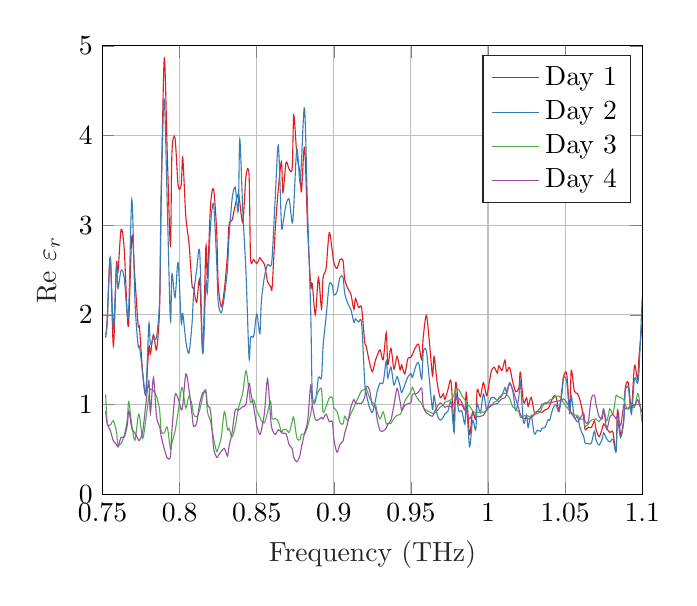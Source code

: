 % This file was created by matlab2tikz.
%
%The latest updates can be retrieved from
%  http://www.mathworks.com/matlabcentral/fileexchange/22022-matlab2tikz-matlab2tikz
%where you can also make suggestions and rate matlab2tikz.
%
\definecolor{mycolor1}{rgb}{0.894,0.102,0.11}%
\definecolor{mycolor2}{rgb}{0.216,0.494,0.722}%
\definecolor{mycolor3}{rgb}{0.302,0.686,0.29}%
\definecolor{mycolor4}{rgb}{0.596,0.306,0.639}%
\definecolor{mycolor5}{rgb}{1.0,0.498,0.0}%
\definecolor{mycolor6}{rgb}{1.0,1.0,0.2}%
\definecolor{mycolor7}{rgb}{0.651,0.337,0.157}%
\definecolor{mycolor8}{rgb}{0.969,0.506,0.749}%
%
\begin{tikzpicture}

\begin{axis}[%
xmin=0.75,
xmax=1.1,
xlabel style={font=\color{white!15!black}},
xlabel={Frequency (THz)},
ymin=0,
ymax=5,
ylabel style={font=\color{white!15!black}},
ylabel={Re $\varepsilon_r$},
axis background/.style={fill=white},
xmajorgrids,
ymajorgrids,
legend style={legend cell align=left, align=left, draw=white!15!black}
]
\addplot [smooth, color=mycolor1]
  table[row sep=crcr]{%
0.752	1.746\\
0.753	1.958\\
0.755	2.634\\
0.757	1.651\\
0.759	2.569\\
0.76	2.477\\
0.762	2.951\\
0.764	2.741\\
0.766	1.996\\
0.767	1.93\\
0.769	2.879\\
0.771	2.402\\
0.773	1.897\\
0.774	1.845\\
0.776	1.346\\
0.778	1.126\\
0.78	1.644\\
0.781	1.56\\
0.783	1.778\\
0.785	1.612\\
0.787	2.085\\
0.788	3.248\\
0.79	4.859\\
0.792	3.775\\
0.794	2.779\\
0.795	3.819\\
0.797	3.97\\
0.799	3.441\\
0.801	3.448\\
0.802	3.754\\
0.804	3.092\\
0.806	2.805\\
0.808	2.335\\
0.809	2.298\\
0.811	2.138\\
0.813	2.386\\
0.815	1.582\\
0.817	2.758\\
0.818	2.411\\
0.82	3.214\\
0.822	3.401\\
0.824	2.929\\
0.825	2.344\\
0.827	2.091\\
0.829	2.285\\
0.831	2.673\\
0.832	3.001\\
0.834	3.058\\
0.836	3.219\\
0.838	3.35\\
0.839	3.253\\
0.841	3.034\\
0.843	3.545\\
0.845	3.563\\
0.846	2.631\\
0.848	2.616\\
0.85	2.572\\
0.852	2.636\\
0.853	2.61\\
0.855	2.562\\
0.857	2.372\\
0.859	2.315\\
0.86	2.31\\
0.862	2.951\\
0.864	3.408\\
0.866	3.706\\
0.867	3.366\\
0.869	3.699\\
0.871	3.625\\
0.873	3.638\\
0.874	4.225\\
0.876	3.788\\
0.878	3.587\\
0.879	3.379\\
0.881	3.869\\
0.883	2.955\\
0.885	2.326\\
0.886	2.349\\
0.888	2.001\\
0.89	2.415\\
0.892	2.07\\
0.893	2.414\\
0.895	2.522\\
0.897	2.915\\
0.899	2.711\\
0.9	2.58\\
0.902	2.516\\
0.904	2.616\\
0.906	2.603\\
0.907	2.4\\
0.909	2.296\\
0.911	2.235\\
0.913	2.062\\
0.914	2.183\\
0.916	2.082\\
0.918	2.079\\
0.92	1.697\\
0.921	1.65\\
0.923	1.478\\
0.925	1.365\\
0.927	1.494\\
0.928	1.541\\
0.93	1.609\\
0.932	1.499\\
0.934	1.802\\
0.935	1.444\\
0.937	1.627\\
0.939	1.395\\
0.941	1.536\\
0.943	1.384\\
0.944	1.44\\
0.946	1.342\\
0.948	1.51\\
0.95	1.527\\
0.951	1.559\\
0.953	1.637\\
0.955	1.668\\
0.957	1.497\\
0.958	1.753\\
0.96	1.993\\
0.962	1.693\\
0.964	1.319\\
0.965	1.533\\
0.967	1.246\\
0.969	1.076\\
0.971	1.119\\
0.972	1.055\\
0.974	1.165\\
0.976	1.258\\
0.978	0.774\\
0.979	1.248\\
0.981	1.006\\
0.983	1.003\\
0.985	0.941\\
0.986	1.133\\
0.988	0.664\\
0.99	0.919\\
0.992	0.834\\
0.993	1.167\\
0.995	1.088\\
0.997	1.243\\
0.999	1.096\\
1.0	1.16\\
1.002	1.361\\
1.004	1.416\\
1.006	1.351\\
1.007	1.432\\
1.009	1.378\\
1.011	1.495\\
1.012	1.367\\
1.014	1.413\\
1.016	1.254\\
1.018	1.142\\
1.02	1.185\\
1.021	1.36\\
1.023	1.024\\
1.025	1.074\\
1.026	0.98\\
1.028	1.078\\
1.03	0.916\\
1.032	0.92\\
1.034	0.917\\
1.035	0.912\\
1.037	0.939\\
1.039	0.954\\
1.04	0.988\\
1.042	1.075\\
1.044	1.095\\
1.046	0.941\\
1.048	1.176\\
1.049	1.313\\
1.051	1.343\\
1.053	0.939\\
1.054	1.381\\
1.056	1.148\\
1.058	1.123\\
1.06	1.026\\
1.062	0.852\\
1.063	0.719\\
1.065	0.745\\
1.067	0.742\\
1.069	0.816\\
1.07	0.725\\
1.072	0.641\\
1.074	0.726\\
1.075	0.782\\
1.077	0.733\\
1.079	0.687\\
1.081	0.692\\
1.083	0.472\\
1.084	0.94\\
1.086	0.668\\
1.088	0.831\\
1.089	1.18\\
1.091	1.243\\
1.093	0.955\\
1.095	1.432\\
1.097	1.279\\
1.098	1.553\\
1.1	1.909\\
};
\addlegendentry{Day 1}

\addplot [smooth, color=mycolor2]
  table[row sep=crcr]{%
0.752	1.773\\
0.753	1.906\\
0.755	2.64\\
0.757	1.847\\
0.759	2.539\\
0.76	2.293\\
0.762	2.495\\
0.764	2.417\\
0.766	2.005\\
0.767	2.087\\
0.769	3.289\\
0.771	2.155\\
0.773	1.664\\
0.774	1.64\\
0.776	1.355\\
0.778	1.12\\
0.78	1.895\\
0.781	1.672\\
0.783	1.745\\
0.785	1.752\\
0.787	2.183\\
0.788	3.376\\
0.79	4.398\\
0.792	3.197\\
0.794	1.934\\
0.795	2.458\\
0.797	2.194\\
0.799	2.582\\
0.801	1.913\\
0.802	2.015\\
0.804	1.709\\
0.806	1.571\\
0.808	1.897\\
0.809	2.211\\
0.811	2.497\\
0.813	2.698\\
0.815	1.569\\
0.817	2.368\\
0.818	2.256\\
0.82	2.988\\
0.822	3.232\\
0.824	2.596\\
0.825	2.139\\
0.827	2.024\\
0.829	2.207\\
0.831	2.508\\
0.832	2.856\\
0.834	3.29\\
0.836	3.424\\
0.838	3.158\\
0.839	3.958\\
0.841	3.135\\
0.843	2.477\\
0.845	1.522\\
0.846	1.749\\
0.848	1.761\\
0.85	2.008\\
0.852	1.79\\
0.853	2.151\\
0.855	2.426\\
0.857	2.56\\
0.859	2.543\\
0.86	2.642\\
0.862	3.307\\
0.864	3.888\\
0.866	3.008\\
0.867	3.023\\
0.869	3.229\\
0.871	3.287\\
0.873	3.025\\
0.874	3.206\\
0.876	3.852\\
0.878	3.478\\
0.879	3.708\\
0.881	4.306\\
0.883	3.135\\
0.885	2.033\\
0.886	1.13\\
0.888	1.028\\
0.89	1.297\\
0.892	1.301\\
0.893	1.645\\
0.895	1.982\\
0.897	2.337\\
0.899	2.326\\
0.9	2.221\\
0.902	2.255\\
0.904	2.417\\
0.906	2.42\\
0.907	2.245\\
0.909	2.127\\
0.911	2.063\\
0.913	1.915\\
0.914	1.954\\
0.916	1.92\\
0.918	1.907\\
0.92	1.248\\
0.921	1.125\\
0.923	0.974\\
0.925	0.911\\
0.927	1.043\\
0.928	1.14\\
0.93	1.24\\
0.932	1.245\\
0.934	1.489\\
0.935	1.297\\
0.937	1.417\\
0.939	1.215\\
0.941	1.311\\
0.943	1.2\\
0.944	1.132\\
0.946	1.219\\
0.948	1.306\\
0.95	1.344\\
0.951	1.302\\
0.953	1.419\\
0.955	1.465\\
0.957	1.28\\
0.958	1.586\\
0.96	1.598\\
0.962	1.267\\
0.964	0.943\\
0.965	1.1\\
0.967	0.888\\
0.969	0.825\\
0.971	0.858\\
0.972	0.895\\
0.974	0.925\\
0.976	1.032\\
0.978	0.688\\
0.979	1.123\\
0.981	0.929\\
0.983	0.926\\
0.985	0.781\\
0.986	1.016\\
0.988	0.53\\
0.99	0.823\\
0.992	0.715\\
0.993	1.006\\
0.995	0.908\\
0.997	1.117\\
0.999	0.942\\
1.0	0.984\\
1.002	1.072\\
1.004	1.077\\
1.006	1.041\\
1.007	1.067\\
1.009	1.096\\
1.011	1.189\\
1.012	1.137\\
1.014	1.242\\
1.016	1.157\\
1.018	0.932\\
1.02	1.089\\
1.021	1.254\\
1.023	0.798\\
1.025	0.879\\
1.026	0.745\\
1.028	0.878\\
1.03	0.673\\
1.032	0.713\\
1.034	0.7\\
1.035	0.736\\
1.037	0.746\\
1.039	0.831\\
1.04	0.823\\
1.042	0.953\\
1.044	0.999\\
1.046	0.918\\
1.048	1.135\\
1.049	1.303\\
1.051	1.257\\
1.053	0.898\\
1.054	1.099\\
1.056	0.856\\
1.058	0.86\\
1.06	0.721\\
1.062	0.647\\
1.063	0.57\\
1.065	0.563\\
1.067	0.568\\
1.069	0.702\\
1.07	0.606\\
1.072	0.548\\
1.074	0.614\\
1.075	0.683\\
1.077	0.616\\
1.079	0.582\\
1.081	0.612\\
1.083	0.474\\
1.084	0.815\\
1.086	0.631\\
1.088	0.81\\
1.089	1.151\\
1.091	1.185\\
1.093	0.893\\
1.095	1.286\\
1.097	1.237\\
1.098	1.397\\
1.1	2.201\\
};
\addlegendentry{Day 2}

\addplot [smooth, color=mycolor3]
  table[row sep=crcr]{%
0.752	1.113\\
0.753	0.798\\
0.755	0.771\\
0.757	0.818\\
0.759	0.698\\
0.76	0.553\\
0.762	0.566\\
0.764	0.651\\
0.766	0.828\\
0.767	1.032\\
0.769	0.76\\
0.771	0.601\\
0.773	0.861\\
0.774	0.87\\
0.776	0.622\\
0.778	0.828\\
0.78	1.085\\
0.781	1.171\\
0.783	1.149\\
0.785	1.092\\
0.787	0.935\\
0.788	0.705\\
0.79	0.683\\
0.792	0.747\\
0.794	0.501\\
0.795	0.572\\
0.797	0.703\\
0.799	0.913\\
0.801	1.162\\
0.802	1.166\\
0.804	0.957\\
0.806	1.092\\
0.808	0.997\\
0.809	0.891\\
0.811	0.861\\
0.813	0.937\\
0.815	1.089\\
0.817	1.163\\
0.818	0.92\\
0.82	0.814\\
0.822	0.622\\
0.824	0.474\\
0.825	0.512\\
0.827	0.636\\
0.829	0.922\\
0.831	0.723\\
0.832	0.733\\
0.834	0.638\\
0.836	0.753\\
0.838	0.953\\
0.839	1.014\\
0.841	1.135\\
0.843	1.376\\
0.845	1.156\\
0.846	1.022\\
0.848	1.051\\
0.85	0.931\\
0.852	0.858\\
0.853	0.818\\
0.855	0.796\\
0.857	0.912\\
0.859	1.035\\
0.86	0.841\\
0.862	0.845\\
0.864	0.808\\
0.866	0.694\\
0.867	0.716\\
0.869	0.723\\
0.871	0.689\\
0.873	0.81\\
0.874	0.855\\
0.876	0.63\\
0.878	0.605\\
0.879	0.669\\
0.881	0.67\\
0.883	0.755\\
0.885	0.894\\
0.886	0.993\\
0.888	1.061\\
0.89	1.148\\
0.892	1.171\\
0.893	0.916\\
0.895	0.978\\
0.897	1.072\\
0.899	1.076\\
0.9	0.964\\
0.902	0.925\\
0.904	0.799\\
0.906	0.783\\
0.907	0.868\\
0.909	0.823\\
0.911	0.896\\
0.913	0.964\\
0.914	1.013\\
0.916	1.083\\
0.918	1.155\\
0.92	1.166\\
0.921	1.18\\
0.923	1.08\\
0.925	1.022\\
0.927	0.998\\
0.928	0.922\\
0.93	0.838\\
0.932	0.917\\
0.934	0.784\\
0.935	0.79\\
0.937	0.789\\
0.939	0.844\\
0.941	0.88\\
0.943	0.887\\
0.944	0.92\\
0.946	1.036\\
0.948	1.091\\
0.95	1.145\\
0.951	1.191\\
0.953	1.103\\
0.955	1.05\\
0.957	1.01\\
0.958	0.966\\
0.96	0.933\\
0.962	0.918\\
0.964	0.9\\
0.965	0.896\\
0.967	0.93\\
0.969	0.97\\
0.971	0.992\\
0.972	1.025\\
0.974	1.038\\
0.976	1.05\\
0.978	1.109\\
0.979	1.175\\
0.981	1.168\\
0.983	1.1\\
0.985	1.051\\
0.986	0.998\\
0.988	0.982\\
0.99	0.931\\
0.992	0.898\\
0.993	0.909\\
0.995	0.918\\
0.997	0.911\\
0.999	0.936\\
1.0	0.956\\
1.002	0.983\\
1.004	1.025\\
1.006	1.042\\
1.007	1.074\\
1.009	1.11\\
1.011	1.127\\
1.012	1.109\\
1.014	1.069\\
1.016	0.974\\
1.018	0.949\\
1.02	0.918\\
1.021	0.856\\
1.023	0.87\\
1.025	0.88\\
1.026	0.872\\
1.028	0.856\\
1.03	0.883\\
1.032	0.899\\
1.034	0.918\\
1.035	0.969\\
1.037	1.018\\
1.039	1.026\\
1.04	1.05\\
1.042	1.061\\
1.044	1.093\\
1.046	1.094\\
1.048	1.047\\
1.049	1.018\\
1.051	0.973\\
1.053	0.927\\
1.054	0.912\\
1.056	0.884\\
1.058	0.878\\
1.06	0.836\\
1.062	0.833\\
1.063	0.755\\
1.065	0.782\\
1.067	0.825\\
1.069	0.835\\
1.07	0.841\\
1.072	0.808\\
1.074	0.875\\
1.075	0.952\\
1.077	0.817\\
1.079	0.951\\
1.081	0.894\\
1.083	1.099\\
1.084	1.088\\
1.086	1.078\\
1.088	1.055\\
1.089	0.993\\
1.091	0.948\\
1.093	0.998\\
1.095	0.968\\
1.097	1.121\\
1.098	1.065\\
1.1	0.79\\
};
\addlegendentry{Day 3}

\addplot [smooth, color=mycolor4]
  table[row sep=crcr]{%
0.752	0.924\\
0.753	0.786\\
0.755	0.711\\
0.757	0.592\\
0.759	0.556\\
0.76	0.526\\
0.762	0.634\\
0.764	0.635\\
0.766	0.764\\
0.767	0.929\\
0.769	0.731\\
0.771	0.682\\
0.773	0.612\\
0.774	0.601\\
0.776	0.696\\
0.778	0.99\\
0.78	1.266\\
0.781	0.9\\
0.783	1.299\\
0.785	0.861\\
0.787	0.755\\
0.788	0.647\\
0.79	0.507\\
0.792	0.402\\
0.794	0.42\\
0.795	0.714\\
0.797	1.103\\
0.799	1.068\\
0.801	0.941\\
0.802	0.989\\
0.804	1.341\\
0.806	1.173\\
0.808	0.892\\
0.809	0.757\\
0.811	0.792\\
0.813	1.012\\
0.815	1.13\\
0.817	1.139\\
0.818	0.989\\
0.82	0.93\\
0.822	0.515\\
0.824	0.411\\
0.825	0.429\\
0.827	0.477\\
0.829	0.509\\
0.831	0.424\\
0.832	0.529\\
0.834	0.686\\
0.836	0.935\\
0.838	0.936\\
0.839	0.947\\
0.841	0.977\\
0.843	1.003\\
0.845	1.236\\
0.846	1.142\\
0.848	0.975\\
0.85	0.762\\
0.852	0.666\\
0.853	0.715\\
0.855	0.906\\
0.857	1.285\\
0.859	0.845\\
0.86	0.721\\
0.862	0.665\\
0.864	0.719\\
0.866	0.688\\
0.867	0.677\\
0.869	0.673\\
0.871	0.551\\
0.873	0.507\\
0.874	0.411\\
0.876	0.36\\
0.878	0.431\\
0.879	0.525\\
0.881	0.681\\
0.883	0.815\\
0.885	1.218\\
0.886	0.997\\
0.888	0.834\\
0.89	0.829\\
0.892	0.855\\
0.893	0.839\\
0.895	0.891\\
0.897	0.807\\
0.899	0.807\\
0.9	0.618\\
0.902	0.467\\
0.904	0.555\\
0.906	0.593\\
0.907	0.678\\
0.909	0.795\\
0.911	0.968\\
0.913	1.055\\
0.914	1.015\\
0.916	1.015\\
0.918	1.014\\
0.92	1.079\\
0.921	1.203\\
0.923	1.169\\
0.925	0.991\\
0.927	0.964\\
0.928	0.842\\
0.93	0.709\\
0.932	0.705\\
0.934	0.736\\
0.935	0.779\\
0.937	0.824\\
0.939	0.993\\
0.941	1.178\\
0.943	1.03\\
0.944	0.936\\
0.946	0.989\\
0.948	1.008\\
0.95	1.022\\
0.951	1.116\\
0.953	1.116\\
0.955	1.14\\
0.957	1.18\\
0.958	0.976\\
0.96	0.907\\
0.962	0.882\\
0.964	0.869\\
0.965	0.908\\
0.967	0.974\\
0.969	1.017\\
0.971	0.989\\
0.972	0.97\\
0.974	0.982\\
0.976	0.975\\
0.978	1.009\\
0.979	1.056\\
0.981	1.067\\
0.983	1.023\\
0.985	0.936\\
0.986	0.917\\
0.988	0.84\\
0.99	0.895\\
0.992	0.858\\
0.993	0.865\\
0.995	0.867\\
0.997	0.88\\
0.999	0.937\\
1.0	0.961\\
1.002	0.994\\
1.004	1.002\\
1.006	1.009\\
1.007	1.029\\
1.009	1.063\\
1.011	1.074\\
1.012	1.108\\
1.014	1.23\\
1.016	1.166\\
1.018	1.059\\
1.02	0.952\\
1.021	0.888\\
1.023	0.84\\
1.025	0.849\\
1.026	0.837\\
1.028	0.853\\
1.03	0.897\\
1.032	0.925\\
1.034	0.962\\
1.035	1.005\\
1.037	1.009\\
1.039	1.018\\
1.04	1.015\\
1.042	1.025\\
1.044	1.033\\
1.046	1.04\\
1.048	1.056\\
1.049	1.062\\
1.051	1.025\\
1.053	0.957\\
1.054	0.902\\
1.056	0.854\\
1.058	0.806\\
1.06	0.851\\
1.062	0.905\\
1.063	0.81\\
1.065	0.806\\
1.067	1.067\\
1.069	1.104\\
1.07	1.005\\
1.072	0.867\\
1.074	0.837\\
1.075	0.941\\
1.077	0.728\\
1.079	0.858\\
1.081	0.887\\
1.083	0.842\\
1.084	0.874\\
1.086	0.766\\
1.088	0.993\\
1.089	0.951\\
1.091	0.96\\
1.093	0.994\\
1.095	0.988\\
1.097	1.051\\
1.098	1.014\\
1.1	0.906\\
};
\addlegendentry{Day 4}

\end{axis}
\end{tikzpicture}%
